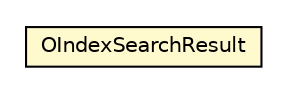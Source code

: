 #!/usr/local/bin/dot
#
# Class diagram 
# Generated by UMLGraph version R5_6-24-gf6e263 (http://www.umlgraph.org/)
#

digraph G {
	edge [fontname="Helvetica",fontsize=10,labelfontname="Helvetica",labelfontsize=10];
	node [fontname="Helvetica",fontsize=10,shape=plaintext];
	nodesep=0.25;
	ranksep=0.5;
	// com.orientechnologies.orient.core.sql.OIndexSearchResult
	c2120139 [label=<<table title="com.orientechnologies.orient.core.sql.OIndexSearchResult" border="0" cellborder="1" cellspacing="0" cellpadding="2" port="p" bgcolor="lemonChiffon" href="./OIndexSearchResult.html">
		<tr><td><table border="0" cellspacing="0" cellpadding="1">
<tr><td align="center" balign="center"> OIndexSearchResult </td></tr>
		</table></td></tr>
		</table>>, URL="./OIndexSearchResult.html", fontname="Helvetica", fontcolor="black", fontsize=10.0];
}

